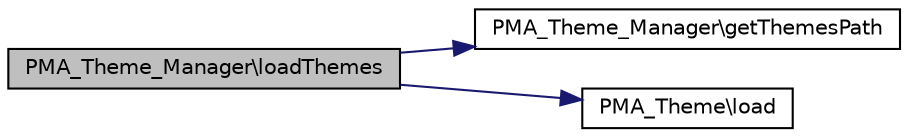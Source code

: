 digraph G
{
  edge [fontname="Helvetica",fontsize="10",labelfontname="Helvetica",labelfontsize="10"];
  node [fontname="Helvetica",fontsize="10",shape=record];
  rankdir="LR";
  Node1 [label="PMA_Theme_Manager\\loadThemes",height=0.2,width=0.4,color="black", fillcolor="grey75", style="filled" fontcolor="black"];
  Node1 -> Node2 [color="midnightblue",fontsize="10",style="solid",fontname="Helvetica"];
  Node2 [label="PMA_Theme_Manager\\getThemesPath",height=0.2,width=0.4,color="black", fillcolor="white", style="filled",URL="$classPMA__Theme__Manager.html#ad2130560a8d77ef076648dec51d0e075"];
  Node1 -> Node3 [color="midnightblue",fontsize="10",style="solid",fontname="Helvetica"];
  Node3 [label="PMA_Theme\\load",height=0.2,width=0.4,color="black", fillcolor="white", style="filled",URL="$classPMA__Theme.html#aac1ca9ca2a5d5d3f4a19209d915cb382",tooltip="returns theme object loaded from given folder or false if theme is invalid"];
}
